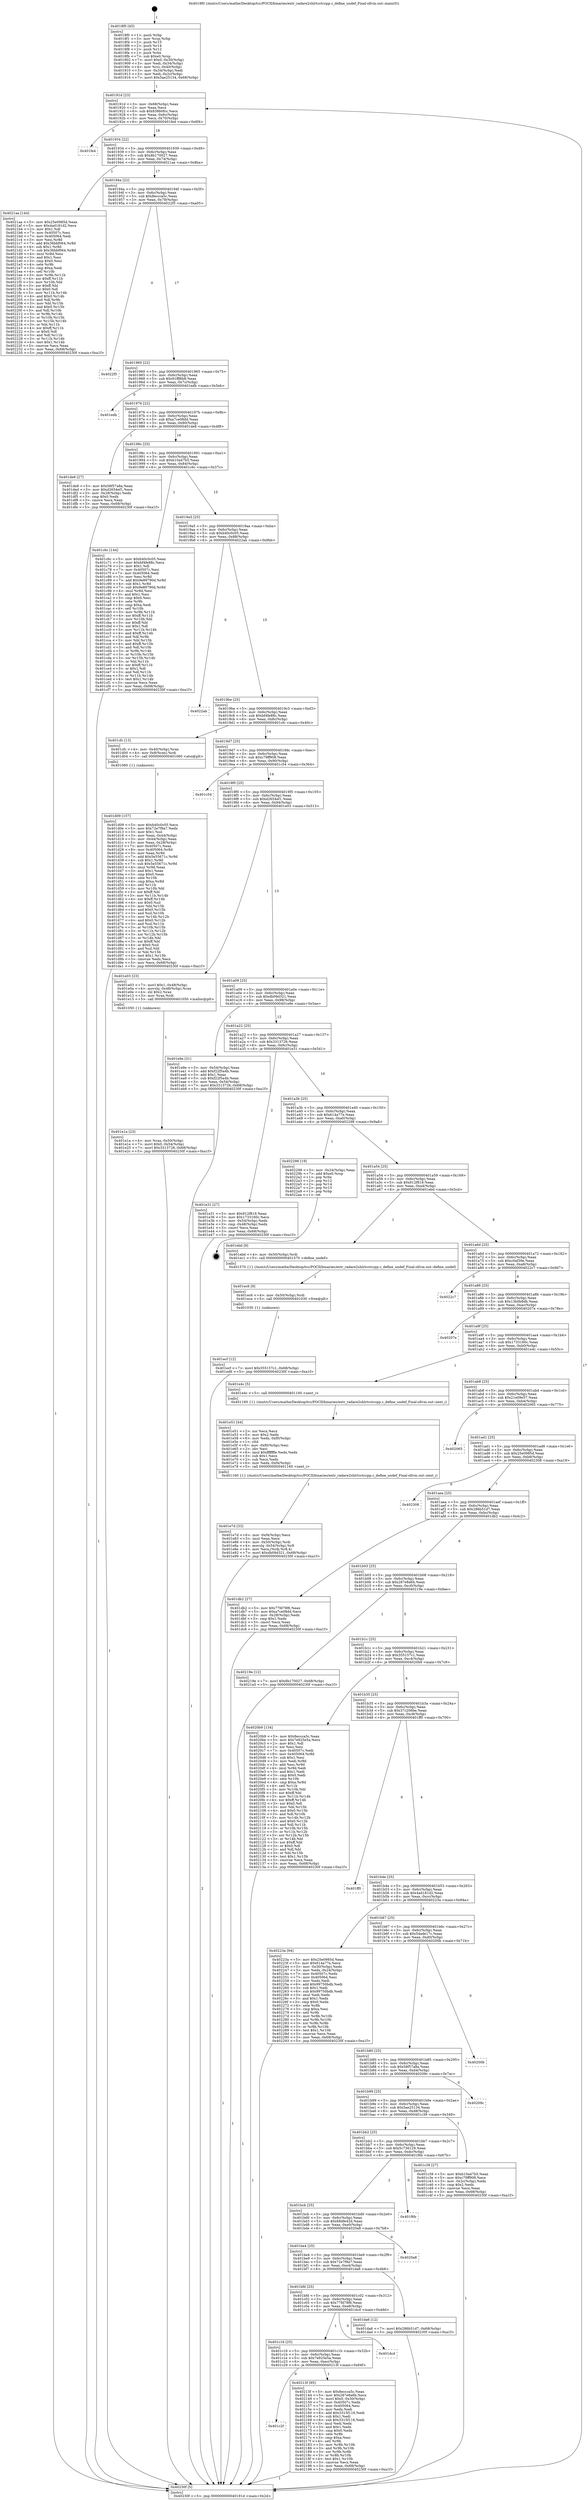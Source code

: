 digraph "0x4018f0" {
  label = "0x4018f0 (/mnt/c/Users/mathe/Desktop/tcc/POCII/binaries/extr_radare2shlrtcctccpp.c_define_undef_Final-ollvm.out::main(0))"
  labelloc = "t"
  node[shape=record]

  Entry [label="",width=0.3,height=0.3,shape=circle,fillcolor=black,style=filled]
  "0x40191d" [label="{
     0x40191d [23]\l
     | [instrs]\l
     &nbsp;&nbsp;0x40191d \<+3\>: mov -0x68(%rbp),%eax\l
     &nbsp;&nbsp;0x401920 \<+2\>: mov %eax,%ecx\l
     &nbsp;&nbsp;0x401922 \<+6\>: sub $0x838b0fcc,%ecx\l
     &nbsp;&nbsp;0x401928 \<+3\>: mov %eax,-0x6c(%rbp)\l
     &nbsp;&nbsp;0x40192b \<+3\>: mov %ecx,-0x70(%rbp)\l
     &nbsp;&nbsp;0x40192e \<+6\>: je 0000000000401fe4 \<main+0x6f4\>\l
  }"]
  "0x401fe4" [label="{
     0x401fe4\l
  }", style=dashed]
  "0x401934" [label="{
     0x401934 [22]\l
     | [instrs]\l
     &nbsp;&nbsp;0x401934 \<+5\>: jmp 0000000000401939 \<main+0x49\>\l
     &nbsp;&nbsp;0x401939 \<+3\>: mov -0x6c(%rbp),%eax\l
     &nbsp;&nbsp;0x40193c \<+5\>: sub $0x8b170027,%eax\l
     &nbsp;&nbsp;0x401941 \<+3\>: mov %eax,-0x74(%rbp)\l
     &nbsp;&nbsp;0x401944 \<+6\>: je 00000000004021aa \<main+0x8ba\>\l
  }"]
  Exit [label="",width=0.3,height=0.3,shape=circle,fillcolor=black,style=filled,peripheries=2]
  "0x4021aa" [label="{
     0x4021aa [144]\l
     | [instrs]\l
     &nbsp;&nbsp;0x4021aa \<+5\>: mov $0x25e0985d,%eax\l
     &nbsp;&nbsp;0x4021af \<+5\>: mov $0x4ad181d2,%ecx\l
     &nbsp;&nbsp;0x4021b4 \<+2\>: mov $0x1,%dl\l
     &nbsp;&nbsp;0x4021b6 \<+7\>: mov 0x40507c,%esi\l
     &nbsp;&nbsp;0x4021bd \<+7\>: mov 0x405064,%edi\l
     &nbsp;&nbsp;0x4021c4 \<+3\>: mov %esi,%r8d\l
     &nbsp;&nbsp;0x4021c7 \<+7\>: add $0x36bbf064,%r8d\l
     &nbsp;&nbsp;0x4021ce \<+4\>: sub $0x1,%r8d\l
     &nbsp;&nbsp;0x4021d2 \<+7\>: sub $0x36bbf064,%r8d\l
     &nbsp;&nbsp;0x4021d9 \<+4\>: imul %r8d,%esi\l
     &nbsp;&nbsp;0x4021dd \<+3\>: and $0x1,%esi\l
     &nbsp;&nbsp;0x4021e0 \<+3\>: cmp $0x0,%esi\l
     &nbsp;&nbsp;0x4021e3 \<+4\>: sete %r9b\l
     &nbsp;&nbsp;0x4021e7 \<+3\>: cmp $0xa,%edi\l
     &nbsp;&nbsp;0x4021ea \<+4\>: setl %r10b\l
     &nbsp;&nbsp;0x4021ee \<+3\>: mov %r9b,%r11b\l
     &nbsp;&nbsp;0x4021f1 \<+4\>: xor $0xff,%r11b\l
     &nbsp;&nbsp;0x4021f5 \<+3\>: mov %r10b,%bl\l
     &nbsp;&nbsp;0x4021f8 \<+3\>: xor $0xff,%bl\l
     &nbsp;&nbsp;0x4021fb \<+3\>: xor $0x0,%dl\l
     &nbsp;&nbsp;0x4021fe \<+3\>: mov %r11b,%r14b\l
     &nbsp;&nbsp;0x402201 \<+4\>: and $0x0,%r14b\l
     &nbsp;&nbsp;0x402205 \<+3\>: and %dl,%r9b\l
     &nbsp;&nbsp;0x402208 \<+3\>: mov %bl,%r15b\l
     &nbsp;&nbsp;0x40220b \<+4\>: and $0x0,%r15b\l
     &nbsp;&nbsp;0x40220f \<+3\>: and %dl,%r10b\l
     &nbsp;&nbsp;0x402212 \<+3\>: or %r9b,%r14b\l
     &nbsp;&nbsp;0x402215 \<+3\>: or %r10b,%r15b\l
     &nbsp;&nbsp;0x402218 \<+3\>: xor %r15b,%r14b\l
     &nbsp;&nbsp;0x40221b \<+3\>: or %bl,%r11b\l
     &nbsp;&nbsp;0x40221e \<+4\>: xor $0xff,%r11b\l
     &nbsp;&nbsp;0x402222 \<+3\>: or $0x0,%dl\l
     &nbsp;&nbsp;0x402225 \<+3\>: and %dl,%r11b\l
     &nbsp;&nbsp;0x402228 \<+3\>: or %r11b,%r14b\l
     &nbsp;&nbsp;0x40222b \<+4\>: test $0x1,%r14b\l
     &nbsp;&nbsp;0x40222f \<+3\>: cmovne %ecx,%eax\l
     &nbsp;&nbsp;0x402232 \<+3\>: mov %eax,-0x68(%rbp)\l
     &nbsp;&nbsp;0x402235 \<+5\>: jmp 000000000040230f \<main+0xa1f\>\l
  }"]
  "0x40194a" [label="{
     0x40194a [22]\l
     | [instrs]\l
     &nbsp;&nbsp;0x40194a \<+5\>: jmp 000000000040194f \<main+0x5f\>\l
     &nbsp;&nbsp;0x40194f \<+3\>: mov -0x6c(%rbp),%eax\l
     &nbsp;&nbsp;0x401952 \<+5\>: sub $0x8eccca5c,%eax\l
     &nbsp;&nbsp;0x401957 \<+3\>: mov %eax,-0x78(%rbp)\l
     &nbsp;&nbsp;0x40195a \<+6\>: je 00000000004022f5 \<main+0xa05\>\l
  }"]
  "0x401c2f" [label="{
     0x401c2f\l
  }", style=dashed]
  "0x4022f5" [label="{
     0x4022f5\l
  }", style=dashed]
  "0x401960" [label="{
     0x401960 [22]\l
     | [instrs]\l
     &nbsp;&nbsp;0x401960 \<+5\>: jmp 0000000000401965 \<main+0x75\>\l
     &nbsp;&nbsp;0x401965 \<+3\>: mov -0x6c(%rbp),%eax\l
     &nbsp;&nbsp;0x401968 \<+5\>: sub $0x91fff6b8,%eax\l
     &nbsp;&nbsp;0x40196d \<+3\>: mov %eax,-0x7c(%rbp)\l
     &nbsp;&nbsp;0x401970 \<+6\>: je 0000000000401edb \<main+0x5eb\>\l
  }"]
  "0x40213f" [label="{
     0x40213f [95]\l
     | [instrs]\l
     &nbsp;&nbsp;0x40213f \<+5\>: mov $0x8eccca5c,%eax\l
     &nbsp;&nbsp;0x402144 \<+5\>: mov $0x287e8a6b,%ecx\l
     &nbsp;&nbsp;0x402149 \<+7\>: movl $0x0,-0x30(%rbp)\l
     &nbsp;&nbsp;0x402150 \<+7\>: mov 0x40507c,%edx\l
     &nbsp;&nbsp;0x402157 \<+7\>: mov 0x405064,%esi\l
     &nbsp;&nbsp;0x40215e \<+2\>: mov %edx,%edi\l
     &nbsp;&nbsp;0x402160 \<+6\>: add $0x3315f116,%edi\l
     &nbsp;&nbsp;0x402166 \<+3\>: sub $0x1,%edi\l
     &nbsp;&nbsp;0x402169 \<+6\>: sub $0x3315f116,%edi\l
     &nbsp;&nbsp;0x40216f \<+3\>: imul %edi,%edx\l
     &nbsp;&nbsp;0x402172 \<+3\>: and $0x1,%edx\l
     &nbsp;&nbsp;0x402175 \<+3\>: cmp $0x0,%edx\l
     &nbsp;&nbsp;0x402178 \<+4\>: sete %r8b\l
     &nbsp;&nbsp;0x40217c \<+3\>: cmp $0xa,%esi\l
     &nbsp;&nbsp;0x40217f \<+4\>: setl %r9b\l
     &nbsp;&nbsp;0x402183 \<+3\>: mov %r8b,%r10b\l
     &nbsp;&nbsp;0x402186 \<+3\>: and %r9b,%r10b\l
     &nbsp;&nbsp;0x402189 \<+3\>: xor %r9b,%r8b\l
     &nbsp;&nbsp;0x40218c \<+3\>: or %r8b,%r10b\l
     &nbsp;&nbsp;0x40218f \<+4\>: test $0x1,%r10b\l
     &nbsp;&nbsp;0x402193 \<+3\>: cmovne %ecx,%eax\l
     &nbsp;&nbsp;0x402196 \<+3\>: mov %eax,-0x68(%rbp)\l
     &nbsp;&nbsp;0x402199 \<+5\>: jmp 000000000040230f \<main+0xa1f\>\l
  }"]
  "0x401edb" [label="{
     0x401edb\l
  }", style=dashed]
  "0x401976" [label="{
     0x401976 [22]\l
     | [instrs]\l
     &nbsp;&nbsp;0x401976 \<+5\>: jmp 000000000040197b \<main+0x8b\>\l
     &nbsp;&nbsp;0x40197b \<+3\>: mov -0x6c(%rbp),%eax\l
     &nbsp;&nbsp;0x40197e \<+5\>: sub $0xa7ce08dd,%eax\l
     &nbsp;&nbsp;0x401983 \<+3\>: mov %eax,-0x80(%rbp)\l
     &nbsp;&nbsp;0x401986 \<+6\>: je 0000000000401de8 \<main+0x4f8\>\l
  }"]
  "0x401c16" [label="{
     0x401c16 [25]\l
     | [instrs]\l
     &nbsp;&nbsp;0x401c16 \<+5\>: jmp 0000000000401c1b \<main+0x32b\>\l
     &nbsp;&nbsp;0x401c1b \<+3\>: mov -0x6c(%rbp),%eax\l
     &nbsp;&nbsp;0x401c1e \<+5\>: sub $0x7e925e5a,%eax\l
     &nbsp;&nbsp;0x401c23 \<+6\>: mov %eax,-0xec(%rbp)\l
     &nbsp;&nbsp;0x401c29 \<+6\>: je 000000000040213f \<main+0x84f\>\l
  }"]
  "0x401de8" [label="{
     0x401de8 [27]\l
     | [instrs]\l
     &nbsp;&nbsp;0x401de8 \<+5\>: mov $0x58f57a8a,%eax\l
     &nbsp;&nbsp;0x401ded \<+5\>: mov $0xd2654ef1,%ecx\l
     &nbsp;&nbsp;0x401df2 \<+3\>: mov -0x28(%rbp),%edx\l
     &nbsp;&nbsp;0x401df5 \<+3\>: cmp $0x0,%edx\l
     &nbsp;&nbsp;0x401df8 \<+3\>: cmove %ecx,%eax\l
     &nbsp;&nbsp;0x401dfb \<+3\>: mov %eax,-0x68(%rbp)\l
     &nbsp;&nbsp;0x401dfe \<+5\>: jmp 000000000040230f \<main+0xa1f\>\l
  }"]
  "0x40198c" [label="{
     0x40198c [25]\l
     | [instrs]\l
     &nbsp;&nbsp;0x40198c \<+5\>: jmp 0000000000401991 \<main+0xa1\>\l
     &nbsp;&nbsp;0x401991 \<+3\>: mov -0x6c(%rbp),%eax\l
     &nbsp;&nbsp;0x401994 \<+5\>: sub $0xb10a47b5,%eax\l
     &nbsp;&nbsp;0x401999 \<+6\>: mov %eax,-0x84(%rbp)\l
     &nbsp;&nbsp;0x40199f \<+6\>: je 0000000000401c6c \<main+0x37c\>\l
  }"]
  "0x401dcd" [label="{
     0x401dcd\l
  }", style=dashed]
  "0x401c6c" [label="{
     0x401c6c [144]\l
     | [instrs]\l
     &nbsp;&nbsp;0x401c6c \<+5\>: mov $0xb40c0c05,%eax\l
     &nbsp;&nbsp;0x401c71 \<+5\>: mov $0xbf4fe88c,%ecx\l
     &nbsp;&nbsp;0x401c76 \<+2\>: mov $0x1,%dl\l
     &nbsp;&nbsp;0x401c78 \<+7\>: mov 0x40507c,%esi\l
     &nbsp;&nbsp;0x401c7f \<+7\>: mov 0x405064,%edi\l
     &nbsp;&nbsp;0x401c86 \<+3\>: mov %esi,%r8d\l
     &nbsp;&nbsp;0x401c89 \<+7\>: add $0x9e89790d,%r8d\l
     &nbsp;&nbsp;0x401c90 \<+4\>: sub $0x1,%r8d\l
     &nbsp;&nbsp;0x401c94 \<+7\>: sub $0x9e89790d,%r8d\l
     &nbsp;&nbsp;0x401c9b \<+4\>: imul %r8d,%esi\l
     &nbsp;&nbsp;0x401c9f \<+3\>: and $0x1,%esi\l
     &nbsp;&nbsp;0x401ca2 \<+3\>: cmp $0x0,%esi\l
     &nbsp;&nbsp;0x401ca5 \<+4\>: sete %r9b\l
     &nbsp;&nbsp;0x401ca9 \<+3\>: cmp $0xa,%edi\l
     &nbsp;&nbsp;0x401cac \<+4\>: setl %r10b\l
     &nbsp;&nbsp;0x401cb0 \<+3\>: mov %r9b,%r11b\l
     &nbsp;&nbsp;0x401cb3 \<+4\>: xor $0xff,%r11b\l
     &nbsp;&nbsp;0x401cb7 \<+3\>: mov %r10b,%bl\l
     &nbsp;&nbsp;0x401cba \<+3\>: xor $0xff,%bl\l
     &nbsp;&nbsp;0x401cbd \<+3\>: xor $0x1,%dl\l
     &nbsp;&nbsp;0x401cc0 \<+3\>: mov %r11b,%r14b\l
     &nbsp;&nbsp;0x401cc3 \<+4\>: and $0xff,%r14b\l
     &nbsp;&nbsp;0x401cc7 \<+3\>: and %dl,%r9b\l
     &nbsp;&nbsp;0x401cca \<+3\>: mov %bl,%r15b\l
     &nbsp;&nbsp;0x401ccd \<+4\>: and $0xff,%r15b\l
     &nbsp;&nbsp;0x401cd1 \<+3\>: and %dl,%r10b\l
     &nbsp;&nbsp;0x401cd4 \<+3\>: or %r9b,%r14b\l
     &nbsp;&nbsp;0x401cd7 \<+3\>: or %r10b,%r15b\l
     &nbsp;&nbsp;0x401cda \<+3\>: xor %r15b,%r14b\l
     &nbsp;&nbsp;0x401cdd \<+3\>: or %bl,%r11b\l
     &nbsp;&nbsp;0x401ce0 \<+4\>: xor $0xff,%r11b\l
     &nbsp;&nbsp;0x401ce4 \<+3\>: or $0x1,%dl\l
     &nbsp;&nbsp;0x401ce7 \<+3\>: and %dl,%r11b\l
     &nbsp;&nbsp;0x401cea \<+3\>: or %r11b,%r14b\l
     &nbsp;&nbsp;0x401ced \<+4\>: test $0x1,%r14b\l
     &nbsp;&nbsp;0x401cf1 \<+3\>: cmovne %ecx,%eax\l
     &nbsp;&nbsp;0x401cf4 \<+3\>: mov %eax,-0x68(%rbp)\l
     &nbsp;&nbsp;0x401cf7 \<+5\>: jmp 000000000040230f \<main+0xa1f\>\l
  }"]
  "0x4019a5" [label="{
     0x4019a5 [25]\l
     | [instrs]\l
     &nbsp;&nbsp;0x4019a5 \<+5\>: jmp 00000000004019aa \<main+0xba\>\l
     &nbsp;&nbsp;0x4019aa \<+3\>: mov -0x6c(%rbp),%eax\l
     &nbsp;&nbsp;0x4019ad \<+5\>: sub $0xb40c0c05,%eax\l
     &nbsp;&nbsp;0x4019b2 \<+6\>: mov %eax,-0x88(%rbp)\l
     &nbsp;&nbsp;0x4019b8 \<+6\>: je 00000000004022ab \<main+0x9bb\>\l
  }"]
  "0x401ecf" [label="{
     0x401ecf [12]\l
     | [instrs]\l
     &nbsp;&nbsp;0x401ecf \<+7\>: movl $0x355157c1,-0x68(%rbp)\l
     &nbsp;&nbsp;0x401ed6 \<+5\>: jmp 000000000040230f \<main+0xa1f\>\l
  }"]
  "0x4022ab" [label="{
     0x4022ab\l
  }", style=dashed]
  "0x4019be" [label="{
     0x4019be [25]\l
     | [instrs]\l
     &nbsp;&nbsp;0x4019be \<+5\>: jmp 00000000004019c3 \<main+0xd3\>\l
     &nbsp;&nbsp;0x4019c3 \<+3\>: mov -0x6c(%rbp),%eax\l
     &nbsp;&nbsp;0x4019c6 \<+5\>: sub $0xbf4fe88c,%eax\l
     &nbsp;&nbsp;0x4019cb \<+6\>: mov %eax,-0x8c(%rbp)\l
     &nbsp;&nbsp;0x4019d1 \<+6\>: je 0000000000401cfc \<main+0x40c\>\l
  }"]
  "0x401ec6" [label="{
     0x401ec6 [9]\l
     | [instrs]\l
     &nbsp;&nbsp;0x401ec6 \<+4\>: mov -0x50(%rbp),%rdi\l
     &nbsp;&nbsp;0x401eca \<+5\>: call 0000000000401030 \<free@plt\>\l
     | [calls]\l
     &nbsp;&nbsp;0x401030 \{1\} (unknown)\l
  }"]
  "0x401cfc" [label="{
     0x401cfc [13]\l
     | [instrs]\l
     &nbsp;&nbsp;0x401cfc \<+4\>: mov -0x40(%rbp),%rax\l
     &nbsp;&nbsp;0x401d00 \<+4\>: mov 0x8(%rax),%rdi\l
     &nbsp;&nbsp;0x401d04 \<+5\>: call 0000000000401060 \<atoi@plt\>\l
     | [calls]\l
     &nbsp;&nbsp;0x401060 \{1\} (unknown)\l
  }"]
  "0x4019d7" [label="{
     0x4019d7 [25]\l
     | [instrs]\l
     &nbsp;&nbsp;0x4019d7 \<+5\>: jmp 00000000004019dc \<main+0xec\>\l
     &nbsp;&nbsp;0x4019dc \<+3\>: mov -0x6c(%rbp),%eax\l
     &nbsp;&nbsp;0x4019df \<+5\>: sub $0xc79ff908,%eax\l
     &nbsp;&nbsp;0x4019e4 \<+6\>: mov %eax,-0x90(%rbp)\l
     &nbsp;&nbsp;0x4019ea \<+6\>: je 0000000000401c54 \<main+0x364\>\l
  }"]
  "0x401e7d" [label="{
     0x401e7d [33]\l
     | [instrs]\l
     &nbsp;&nbsp;0x401e7d \<+6\>: mov -0xf4(%rbp),%ecx\l
     &nbsp;&nbsp;0x401e83 \<+3\>: imul %eax,%ecx\l
     &nbsp;&nbsp;0x401e86 \<+4\>: mov -0x50(%rbp),%rdi\l
     &nbsp;&nbsp;0x401e8a \<+4\>: movslq -0x54(%rbp),%r8\l
     &nbsp;&nbsp;0x401e8e \<+4\>: mov %ecx,(%rdi,%r8,4)\l
     &nbsp;&nbsp;0x401e92 \<+7\>: movl $0xdb09d321,-0x68(%rbp)\l
     &nbsp;&nbsp;0x401e99 \<+5\>: jmp 000000000040230f \<main+0xa1f\>\l
  }"]
  "0x401c54" [label="{
     0x401c54\l
  }", style=dashed]
  "0x4019f0" [label="{
     0x4019f0 [25]\l
     | [instrs]\l
     &nbsp;&nbsp;0x4019f0 \<+5\>: jmp 00000000004019f5 \<main+0x105\>\l
     &nbsp;&nbsp;0x4019f5 \<+3\>: mov -0x6c(%rbp),%eax\l
     &nbsp;&nbsp;0x4019f8 \<+5\>: sub $0xd2654ef1,%eax\l
     &nbsp;&nbsp;0x4019fd \<+6\>: mov %eax,-0x94(%rbp)\l
     &nbsp;&nbsp;0x401a03 \<+6\>: je 0000000000401e03 \<main+0x513\>\l
  }"]
  "0x401e51" [label="{
     0x401e51 [44]\l
     | [instrs]\l
     &nbsp;&nbsp;0x401e51 \<+2\>: xor %ecx,%ecx\l
     &nbsp;&nbsp;0x401e53 \<+5\>: mov $0x2,%edx\l
     &nbsp;&nbsp;0x401e58 \<+6\>: mov %edx,-0xf0(%rbp)\l
     &nbsp;&nbsp;0x401e5e \<+1\>: cltd\l
     &nbsp;&nbsp;0x401e5f \<+6\>: mov -0xf0(%rbp),%esi\l
     &nbsp;&nbsp;0x401e65 \<+2\>: idiv %esi\l
     &nbsp;&nbsp;0x401e67 \<+6\>: imul $0xfffffffe,%edx,%edx\l
     &nbsp;&nbsp;0x401e6d \<+3\>: sub $0x1,%ecx\l
     &nbsp;&nbsp;0x401e70 \<+2\>: sub %ecx,%edx\l
     &nbsp;&nbsp;0x401e72 \<+6\>: mov %edx,-0xf4(%rbp)\l
     &nbsp;&nbsp;0x401e78 \<+5\>: call 0000000000401160 \<next_i\>\l
     | [calls]\l
     &nbsp;&nbsp;0x401160 \{1\} (/mnt/c/Users/mathe/Desktop/tcc/POCII/binaries/extr_radare2shlrtcctccpp.c_define_undef_Final-ollvm.out::next_i)\l
  }"]
  "0x401e03" [label="{
     0x401e03 [23]\l
     | [instrs]\l
     &nbsp;&nbsp;0x401e03 \<+7\>: movl $0x1,-0x48(%rbp)\l
     &nbsp;&nbsp;0x401e0a \<+4\>: movslq -0x48(%rbp),%rax\l
     &nbsp;&nbsp;0x401e0e \<+4\>: shl $0x2,%rax\l
     &nbsp;&nbsp;0x401e12 \<+3\>: mov %rax,%rdi\l
     &nbsp;&nbsp;0x401e15 \<+5\>: call 0000000000401050 \<malloc@plt\>\l
     | [calls]\l
     &nbsp;&nbsp;0x401050 \{1\} (unknown)\l
  }"]
  "0x401a09" [label="{
     0x401a09 [25]\l
     | [instrs]\l
     &nbsp;&nbsp;0x401a09 \<+5\>: jmp 0000000000401a0e \<main+0x11e\>\l
     &nbsp;&nbsp;0x401a0e \<+3\>: mov -0x6c(%rbp),%eax\l
     &nbsp;&nbsp;0x401a11 \<+5\>: sub $0xdb09d321,%eax\l
     &nbsp;&nbsp;0x401a16 \<+6\>: mov %eax,-0x98(%rbp)\l
     &nbsp;&nbsp;0x401a1c \<+6\>: je 0000000000401e9e \<main+0x5ae\>\l
  }"]
  "0x401e1a" [label="{
     0x401e1a [23]\l
     | [instrs]\l
     &nbsp;&nbsp;0x401e1a \<+4\>: mov %rax,-0x50(%rbp)\l
     &nbsp;&nbsp;0x401e1e \<+7\>: movl $0x0,-0x54(%rbp)\l
     &nbsp;&nbsp;0x401e25 \<+7\>: movl $0x3313726,-0x68(%rbp)\l
     &nbsp;&nbsp;0x401e2c \<+5\>: jmp 000000000040230f \<main+0xa1f\>\l
  }"]
  "0x401e9e" [label="{
     0x401e9e [31]\l
     | [instrs]\l
     &nbsp;&nbsp;0x401e9e \<+3\>: mov -0x54(%rbp),%eax\l
     &nbsp;&nbsp;0x401ea1 \<+5\>: add $0xf22f5a4b,%eax\l
     &nbsp;&nbsp;0x401ea6 \<+3\>: add $0x1,%eax\l
     &nbsp;&nbsp;0x401ea9 \<+5\>: sub $0xf22f5a4b,%eax\l
     &nbsp;&nbsp;0x401eae \<+3\>: mov %eax,-0x54(%rbp)\l
     &nbsp;&nbsp;0x401eb1 \<+7\>: movl $0x3313726,-0x68(%rbp)\l
     &nbsp;&nbsp;0x401eb8 \<+5\>: jmp 000000000040230f \<main+0xa1f\>\l
  }"]
  "0x401a22" [label="{
     0x401a22 [25]\l
     | [instrs]\l
     &nbsp;&nbsp;0x401a22 \<+5\>: jmp 0000000000401a27 \<main+0x137\>\l
     &nbsp;&nbsp;0x401a27 \<+3\>: mov -0x6c(%rbp),%eax\l
     &nbsp;&nbsp;0x401a2a \<+5\>: sub $0x3313726,%eax\l
     &nbsp;&nbsp;0x401a2f \<+6\>: mov %eax,-0x9c(%rbp)\l
     &nbsp;&nbsp;0x401a35 \<+6\>: je 0000000000401e31 \<main+0x541\>\l
  }"]
  "0x401bfd" [label="{
     0x401bfd [25]\l
     | [instrs]\l
     &nbsp;&nbsp;0x401bfd \<+5\>: jmp 0000000000401c02 \<main+0x312\>\l
     &nbsp;&nbsp;0x401c02 \<+3\>: mov -0x6c(%rbp),%eax\l
     &nbsp;&nbsp;0x401c05 \<+5\>: sub $0x77fd78f6,%eax\l
     &nbsp;&nbsp;0x401c0a \<+6\>: mov %eax,-0xe8(%rbp)\l
     &nbsp;&nbsp;0x401c10 \<+6\>: je 0000000000401dcd \<main+0x4dd\>\l
  }"]
  "0x401e31" [label="{
     0x401e31 [27]\l
     | [instrs]\l
     &nbsp;&nbsp;0x401e31 \<+5\>: mov $0x912f819,%eax\l
     &nbsp;&nbsp;0x401e36 \<+5\>: mov $0x1733160c,%ecx\l
     &nbsp;&nbsp;0x401e3b \<+3\>: mov -0x54(%rbp),%edx\l
     &nbsp;&nbsp;0x401e3e \<+3\>: cmp -0x48(%rbp),%edx\l
     &nbsp;&nbsp;0x401e41 \<+3\>: cmovl %ecx,%eax\l
     &nbsp;&nbsp;0x401e44 \<+3\>: mov %eax,-0x68(%rbp)\l
     &nbsp;&nbsp;0x401e47 \<+5\>: jmp 000000000040230f \<main+0xa1f\>\l
  }"]
  "0x401a3b" [label="{
     0x401a3b [25]\l
     | [instrs]\l
     &nbsp;&nbsp;0x401a3b \<+5\>: jmp 0000000000401a40 \<main+0x150\>\l
     &nbsp;&nbsp;0x401a40 \<+3\>: mov -0x6c(%rbp),%eax\l
     &nbsp;&nbsp;0x401a43 \<+5\>: sub $0x614a77e,%eax\l
     &nbsp;&nbsp;0x401a48 \<+6\>: mov %eax,-0xa0(%rbp)\l
     &nbsp;&nbsp;0x401a4e \<+6\>: je 0000000000402298 \<main+0x9a8\>\l
  }"]
  "0x401da6" [label="{
     0x401da6 [12]\l
     | [instrs]\l
     &nbsp;&nbsp;0x401da6 \<+7\>: movl $0x286b51d7,-0x68(%rbp)\l
     &nbsp;&nbsp;0x401dad \<+5\>: jmp 000000000040230f \<main+0xa1f\>\l
  }"]
  "0x402298" [label="{
     0x402298 [19]\l
     | [instrs]\l
     &nbsp;&nbsp;0x402298 \<+3\>: mov -0x24(%rbp),%eax\l
     &nbsp;&nbsp;0x40229b \<+7\>: add $0xe0,%rsp\l
     &nbsp;&nbsp;0x4022a2 \<+1\>: pop %rbx\l
     &nbsp;&nbsp;0x4022a3 \<+2\>: pop %r12\l
     &nbsp;&nbsp;0x4022a5 \<+2\>: pop %r14\l
     &nbsp;&nbsp;0x4022a7 \<+2\>: pop %r15\l
     &nbsp;&nbsp;0x4022a9 \<+1\>: pop %rbp\l
     &nbsp;&nbsp;0x4022aa \<+1\>: ret\l
  }"]
  "0x401a54" [label="{
     0x401a54 [25]\l
     | [instrs]\l
     &nbsp;&nbsp;0x401a54 \<+5\>: jmp 0000000000401a59 \<main+0x169\>\l
     &nbsp;&nbsp;0x401a59 \<+3\>: mov -0x6c(%rbp),%eax\l
     &nbsp;&nbsp;0x401a5c \<+5\>: sub $0x912f819,%eax\l
     &nbsp;&nbsp;0x401a61 \<+6\>: mov %eax,-0xa4(%rbp)\l
     &nbsp;&nbsp;0x401a67 \<+6\>: je 0000000000401ebd \<main+0x5cd\>\l
  }"]
  "0x401be4" [label="{
     0x401be4 [25]\l
     | [instrs]\l
     &nbsp;&nbsp;0x401be4 \<+5\>: jmp 0000000000401be9 \<main+0x2f9\>\l
     &nbsp;&nbsp;0x401be9 \<+3\>: mov -0x6c(%rbp),%eax\l
     &nbsp;&nbsp;0x401bec \<+5\>: sub $0x72e7f9a7,%eax\l
     &nbsp;&nbsp;0x401bf1 \<+6\>: mov %eax,-0xe4(%rbp)\l
     &nbsp;&nbsp;0x401bf7 \<+6\>: je 0000000000401da6 \<main+0x4b6\>\l
  }"]
  "0x401ebd" [label="{
     0x401ebd [9]\l
     | [instrs]\l
     &nbsp;&nbsp;0x401ebd \<+4\>: mov -0x50(%rbp),%rdi\l
     &nbsp;&nbsp;0x401ec1 \<+5\>: call 0000000000401570 \<define_undef\>\l
     | [calls]\l
     &nbsp;&nbsp;0x401570 \{1\} (/mnt/c/Users/mathe/Desktop/tcc/POCII/binaries/extr_radare2shlrtcctccpp.c_define_undef_Final-ollvm.out::define_undef)\l
  }"]
  "0x401a6d" [label="{
     0x401a6d [25]\l
     | [instrs]\l
     &nbsp;&nbsp;0x401a6d \<+5\>: jmp 0000000000401a72 \<main+0x182\>\l
     &nbsp;&nbsp;0x401a72 \<+3\>: mov -0x6c(%rbp),%eax\l
     &nbsp;&nbsp;0x401a75 \<+5\>: sub $0xc0af39e,%eax\l
     &nbsp;&nbsp;0x401a7a \<+6\>: mov %eax,-0xa8(%rbp)\l
     &nbsp;&nbsp;0x401a80 \<+6\>: je 00000000004022c7 \<main+0x9d7\>\l
  }"]
  "0x4020a8" [label="{
     0x4020a8\l
  }", style=dashed]
  "0x4022c7" [label="{
     0x4022c7\l
  }", style=dashed]
  "0x401a86" [label="{
     0x401a86 [25]\l
     | [instrs]\l
     &nbsp;&nbsp;0x401a86 \<+5\>: jmp 0000000000401a8b \<main+0x19b\>\l
     &nbsp;&nbsp;0x401a8b \<+3\>: mov -0x6c(%rbp),%eax\l
     &nbsp;&nbsp;0x401a8e \<+5\>: sub $0x13b0b8db,%eax\l
     &nbsp;&nbsp;0x401a93 \<+6\>: mov %eax,-0xac(%rbp)\l
     &nbsp;&nbsp;0x401a99 \<+6\>: je 000000000040207e \<main+0x78e\>\l
  }"]
  "0x401bcb" [label="{
     0x401bcb [25]\l
     | [instrs]\l
     &nbsp;&nbsp;0x401bcb \<+5\>: jmp 0000000000401bd0 \<main+0x2e0\>\l
     &nbsp;&nbsp;0x401bd0 \<+3\>: mov -0x6c(%rbp),%eax\l
     &nbsp;&nbsp;0x401bd3 \<+5\>: sub $0x68dfe42d,%eax\l
     &nbsp;&nbsp;0x401bd8 \<+6\>: mov %eax,-0xe0(%rbp)\l
     &nbsp;&nbsp;0x401bde \<+6\>: je 00000000004020a8 \<main+0x7b8\>\l
  }"]
  "0x40207e" [label="{
     0x40207e\l
  }", style=dashed]
  "0x401a9f" [label="{
     0x401a9f [25]\l
     | [instrs]\l
     &nbsp;&nbsp;0x401a9f \<+5\>: jmp 0000000000401aa4 \<main+0x1b4\>\l
     &nbsp;&nbsp;0x401aa4 \<+3\>: mov -0x6c(%rbp),%eax\l
     &nbsp;&nbsp;0x401aa7 \<+5\>: sub $0x1733160c,%eax\l
     &nbsp;&nbsp;0x401aac \<+6\>: mov %eax,-0xb0(%rbp)\l
     &nbsp;&nbsp;0x401ab2 \<+6\>: je 0000000000401e4c \<main+0x55c\>\l
  }"]
  "0x401f6b" [label="{
     0x401f6b\l
  }", style=dashed]
  "0x401e4c" [label="{
     0x401e4c [5]\l
     | [instrs]\l
     &nbsp;&nbsp;0x401e4c \<+5\>: call 0000000000401160 \<next_i\>\l
     | [calls]\l
     &nbsp;&nbsp;0x401160 \{1\} (/mnt/c/Users/mathe/Desktop/tcc/POCII/binaries/extr_radare2shlrtcctccpp.c_define_undef_Final-ollvm.out::next_i)\l
  }"]
  "0x401ab8" [label="{
     0x401ab8 [25]\l
     | [instrs]\l
     &nbsp;&nbsp;0x401ab8 \<+5\>: jmp 0000000000401abd \<main+0x1cd\>\l
     &nbsp;&nbsp;0x401abd \<+3\>: mov -0x6c(%rbp),%eax\l
     &nbsp;&nbsp;0x401ac0 \<+5\>: sub $0x21e09e57,%eax\l
     &nbsp;&nbsp;0x401ac5 \<+6\>: mov %eax,-0xb4(%rbp)\l
     &nbsp;&nbsp;0x401acb \<+6\>: je 0000000000402065 \<main+0x775\>\l
  }"]
  "0x401d09" [label="{
     0x401d09 [157]\l
     | [instrs]\l
     &nbsp;&nbsp;0x401d09 \<+5\>: mov $0xb40c0c05,%ecx\l
     &nbsp;&nbsp;0x401d0e \<+5\>: mov $0x72e7f9a7,%edx\l
     &nbsp;&nbsp;0x401d13 \<+3\>: mov $0x1,%sil\l
     &nbsp;&nbsp;0x401d16 \<+3\>: mov %eax,-0x44(%rbp)\l
     &nbsp;&nbsp;0x401d19 \<+3\>: mov -0x44(%rbp),%eax\l
     &nbsp;&nbsp;0x401d1c \<+3\>: mov %eax,-0x28(%rbp)\l
     &nbsp;&nbsp;0x401d1f \<+7\>: mov 0x40507c,%eax\l
     &nbsp;&nbsp;0x401d26 \<+8\>: mov 0x405064,%r8d\l
     &nbsp;&nbsp;0x401d2e \<+3\>: mov %eax,%r9d\l
     &nbsp;&nbsp;0x401d31 \<+7\>: add $0x5e55671c,%r9d\l
     &nbsp;&nbsp;0x401d38 \<+4\>: sub $0x1,%r9d\l
     &nbsp;&nbsp;0x401d3c \<+7\>: sub $0x5e55671c,%r9d\l
     &nbsp;&nbsp;0x401d43 \<+4\>: imul %r9d,%eax\l
     &nbsp;&nbsp;0x401d47 \<+3\>: and $0x1,%eax\l
     &nbsp;&nbsp;0x401d4a \<+3\>: cmp $0x0,%eax\l
     &nbsp;&nbsp;0x401d4d \<+4\>: sete %r10b\l
     &nbsp;&nbsp;0x401d51 \<+4\>: cmp $0xa,%r8d\l
     &nbsp;&nbsp;0x401d55 \<+4\>: setl %r11b\l
     &nbsp;&nbsp;0x401d59 \<+3\>: mov %r10b,%bl\l
     &nbsp;&nbsp;0x401d5c \<+3\>: xor $0xff,%bl\l
     &nbsp;&nbsp;0x401d5f \<+3\>: mov %r11b,%r14b\l
     &nbsp;&nbsp;0x401d62 \<+4\>: xor $0xff,%r14b\l
     &nbsp;&nbsp;0x401d66 \<+4\>: xor $0x0,%sil\l
     &nbsp;&nbsp;0x401d6a \<+3\>: mov %bl,%r15b\l
     &nbsp;&nbsp;0x401d6d \<+4\>: and $0x0,%r15b\l
     &nbsp;&nbsp;0x401d71 \<+3\>: and %sil,%r10b\l
     &nbsp;&nbsp;0x401d74 \<+3\>: mov %r14b,%r12b\l
     &nbsp;&nbsp;0x401d77 \<+4\>: and $0x0,%r12b\l
     &nbsp;&nbsp;0x401d7b \<+3\>: and %sil,%r11b\l
     &nbsp;&nbsp;0x401d7e \<+3\>: or %r10b,%r15b\l
     &nbsp;&nbsp;0x401d81 \<+3\>: or %r11b,%r12b\l
     &nbsp;&nbsp;0x401d84 \<+3\>: xor %r12b,%r15b\l
     &nbsp;&nbsp;0x401d87 \<+3\>: or %r14b,%bl\l
     &nbsp;&nbsp;0x401d8a \<+3\>: xor $0xff,%bl\l
     &nbsp;&nbsp;0x401d8d \<+4\>: or $0x0,%sil\l
     &nbsp;&nbsp;0x401d91 \<+3\>: and %sil,%bl\l
     &nbsp;&nbsp;0x401d94 \<+3\>: or %bl,%r15b\l
     &nbsp;&nbsp;0x401d97 \<+4\>: test $0x1,%r15b\l
     &nbsp;&nbsp;0x401d9b \<+3\>: cmovne %edx,%ecx\l
     &nbsp;&nbsp;0x401d9e \<+3\>: mov %ecx,-0x68(%rbp)\l
     &nbsp;&nbsp;0x401da1 \<+5\>: jmp 000000000040230f \<main+0xa1f\>\l
  }"]
  "0x402065" [label="{
     0x402065\l
  }", style=dashed]
  "0x401ad1" [label="{
     0x401ad1 [25]\l
     | [instrs]\l
     &nbsp;&nbsp;0x401ad1 \<+5\>: jmp 0000000000401ad6 \<main+0x1e6\>\l
     &nbsp;&nbsp;0x401ad6 \<+3\>: mov -0x6c(%rbp),%eax\l
     &nbsp;&nbsp;0x401ad9 \<+5\>: sub $0x25e0985d,%eax\l
     &nbsp;&nbsp;0x401ade \<+6\>: mov %eax,-0xb8(%rbp)\l
     &nbsp;&nbsp;0x401ae4 \<+6\>: je 0000000000402308 \<main+0xa18\>\l
  }"]
  "0x4018f0" [label="{
     0x4018f0 [45]\l
     | [instrs]\l
     &nbsp;&nbsp;0x4018f0 \<+1\>: push %rbp\l
     &nbsp;&nbsp;0x4018f1 \<+3\>: mov %rsp,%rbp\l
     &nbsp;&nbsp;0x4018f4 \<+2\>: push %r15\l
     &nbsp;&nbsp;0x4018f6 \<+2\>: push %r14\l
     &nbsp;&nbsp;0x4018f8 \<+2\>: push %r12\l
     &nbsp;&nbsp;0x4018fa \<+1\>: push %rbx\l
     &nbsp;&nbsp;0x4018fb \<+7\>: sub $0xe0,%rsp\l
     &nbsp;&nbsp;0x401902 \<+7\>: movl $0x0,-0x30(%rbp)\l
     &nbsp;&nbsp;0x401909 \<+3\>: mov %edi,-0x34(%rbp)\l
     &nbsp;&nbsp;0x40190c \<+4\>: mov %rsi,-0x40(%rbp)\l
     &nbsp;&nbsp;0x401910 \<+3\>: mov -0x34(%rbp),%edi\l
     &nbsp;&nbsp;0x401913 \<+3\>: mov %edi,-0x2c(%rbp)\l
     &nbsp;&nbsp;0x401916 \<+7\>: movl $0x5ae25134,-0x68(%rbp)\l
  }"]
  "0x402308" [label="{
     0x402308\l
  }", style=dashed]
  "0x401aea" [label="{
     0x401aea [25]\l
     | [instrs]\l
     &nbsp;&nbsp;0x401aea \<+5\>: jmp 0000000000401aef \<main+0x1ff\>\l
     &nbsp;&nbsp;0x401aef \<+3\>: mov -0x6c(%rbp),%eax\l
     &nbsp;&nbsp;0x401af2 \<+5\>: sub $0x286b51d7,%eax\l
     &nbsp;&nbsp;0x401af7 \<+6\>: mov %eax,-0xbc(%rbp)\l
     &nbsp;&nbsp;0x401afd \<+6\>: je 0000000000401db2 \<main+0x4c2\>\l
  }"]
  "0x40230f" [label="{
     0x40230f [5]\l
     | [instrs]\l
     &nbsp;&nbsp;0x40230f \<+5\>: jmp 000000000040191d \<main+0x2d\>\l
  }"]
  "0x401db2" [label="{
     0x401db2 [27]\l
     | [instrs]\l
     &nbsp;&nbsp;0x401db2 \<+5\>: mov $0x77fd78f6,%eax\l
     &nbsp;&nbsp;0x401db7 \<+5\>: mov $0xa7ce08dd,%ecx\l
     &nbsp;&nbsp;0x401dbc \<+3\>: mov -0x28(%rbp),%edx\l
     &nbsp;&nbsp;0x401dbf \<+3\>: cmp $0x1,%edx\l
     &nbsp;&nbsp;0x401dc2 \<+3\>: cmovl %ecx,%eax\l
     &nbsp;&nbsp;0x401dc5 \<+3\>: mov %eax,-0x68(%rbp)\l
     &nbsp;&nbsp;0x401dc8 \<+5\>: jmp 000000000040230f \<main+0xa1f\>\l
  }"]
  "0x401b03" [label="{
     0x401b03 [25]\l
     | [instrs]\l
     &nbsp;&nbsp;0x401b03 \<+5\>: jmp 0000000000401b08 \<main+0x218\>\l
     &nbsp;&nbsp;0x401b08 \<+3\>: mov -0x6c(%rbp),%eax\l
     &nbsp;&nbsp;0x401b0b \<+5\>: sub $0x287e8a6b,%eax\l
     &nbsp;&nbsp;0x401b10 \<+6\>: mov %eax,-0xc0(%rbp)\l
     &nbsp;&nbsp;0x401b16 \<+6\>: je 000000000040219e \<main+0x8ae\>\l
  }"]
  "0x401bb2" [label="{
     0x401bb2 [25]\l
     | [instrs]\l
     &nbsp;&nbsp;0x401bb2 \<+5\>: jmp 0000000000401bb7 \<main+0x2c7\>\l
     &nbsp;&nbsp;0x401bb7 \<+3\>: mov -0x6c(%rbp),%eax\l
     &nbsp;&nbsp;0x401bba \<+5\>: sub $0x5c736129,%eax\l
     &nbsp;&nbsp;0x401bbf \<+6\>: mov %eax,-0xdc(%rbp)\l
     &nbsp;&nbsp;0x401bc5 \<+6\>: je 0000000000401f6b \<main+0x67b\>\l
  }"]
  "0x40219e" [label="{
     0x40219e [12]\l
     | [instrs]\l
     &nbsp;&nbsp;0x40219e \<+7\>: movl $0x8b170027,-0x68(%rbp)\l
     &nbsp;&nbsp;0x4021a5 \<+5\>: jmp 000000000040230f \<main+0xa1f\>\l
  }"]
  "0x401b1c" [label="{
     0x401b1c [25]\l
     | [instrs]\l
     &nbsp;&nbsp;0x401b1c \<+5\>: jmp 0000000000401b21 \<main+0x231\>\l
     &nbsp;&nbsp;0x401b21 \<+3\>: mov -0x6c(%rbp),%eax\l
     &nbsp;&nbsp;0x401b24 \<+5\>: sub $0x355157c1,%eax\l
     &nbsp;&nbsp;0x401b29 \<+6\>: mov %eax,-0xc4(%rbp)\l
     &nbsp;&nbsp;0x401b2f \<+6\>: je 00000000004020b9 \<main+0x7c9\>\l
  }"]
  "0x401c39" [label="{
     0x401c39 [27]\l
     | [instrs]\l
     &nbsp;&nbsp;0x401c39 \<+5\>: mov $0xb10a47b5,%eax\l
     &nbsp;&nbsp;0x401c3e \<+5\>: mov $0xc79ff908,%ecx\l
     &nbsp;&nbsp;0x401c43 \<+3\>: mov -0x2c(%rbp),%edx\l
     &nbsp;&nbsp;0x401c46 \<+3\>: cmp $0x2,%edx\l
     &nbsp;&nbsp;0x401c49 \<+3\>: cmovne %ecx,%eax\l
     &nbsp;&nbsp;0x401c4c \<+3\>: mov %eax,-0x68(%rbp)\l
     &nbsp;&nbsp;0x401c4f \<+5\>: jmp 000000000040230f \<main+0xa1f\>\l
  }"]
  "0x4020b9" [label="{
     0x4020b9 [134]\l
     | [instrs]\l
     &nbsp;&nbsp;0x4020b9 \<+5\>: mov $0x8eccca5c,%eax\l
     &nbsp;&nbsp;0x4020be \<+5\>: mov $0x7e925e5a,%ecx\l
     &nbsp;&nbsp;0x4020c3 \<+2\>: mov $0x1,%dl\l
     &nbsp;&nbsp;0x4020c5 \<+2\>: xor %esi,%esi\l
     &nbsp;&nbsp;0x4020c7 \<+7\>: mov 0x40507c,%edi\l
     &nbsp;&nbsp;0x4020ce \<+8\>: mov 0x405064,%r8d\l
     &nbsp;&nbsp;0x4020d6 \<+3\>: sub $0x1,%esi\l
     &nbsp;&nbsp;0x4020d9 \<+3\>: mov %edi,%r9d\l
     &nbsp;&nbsp;0x4020dc \<+3\>: add %esi,%r9d\l
     &nbsp;&nbsp;0x4020df \<+4\>: imul %r9d,%edi\l
     &nbsp;&nbsp;0x4020e3 \<+3\>: and $0x1,%edi\l
     &nbsp;&nbsp;0x4020e6 \<+3\>: cmp $0x0,%edi\l
     &nbsp;&nbsp;0x4020e9 \<+4\>: sete %r10b\l
     &nbsp;&nbsp;0x4020ed \<+4\>: cmp $0xa,%r8d\l
     &nbsp;&nbsp;0x4020f1 \<+4\>: setl %r11b\l
     &nbsp;&nbsp;0x4020f5 \<+3\>: mov %r10b,%bl\l
     &nbsp;&nbsp;0x4020f8 \<+3\>: xor $0xff,%bl\l
     &nbsp;&nbsp;0x4020fb \<+3\>: mov %r11b,%r14b\l
     &nbsp;&nbsp;0x4020fe \<+4\>: xor $0xff,%r14b\l
     &nbsp;&nbsp;0x402102 \<+3\>: xor $0x0,%dl\l
     &nbsp;&nbsp;0x402105 \<+3\>: mov %bl,%r15b\l
     &nbsp;&nbsp;0x402108 \<+4\>: and $0x0,%r15b\l
     &nbsp;&nbsp;0x40210c \<+3\>: and %dl,%r10b\l
     &nbsp;&nbsp;0x40210f \<+3\>: mov %r14b,%r12b\l
     &nbsp;&nbsp;0x402112 \<+4\>: and $0x0,%r12b\l
     &nbsp;&nbsp;0x402116 \<+3\>: and %dl,%r11b\l
     &nbsp;&nbsp;0x402119 \<+3\>: or %r10b,%r15b\l
     &nbsp;&nbsp;0x40211c \<+3\>: or %r11b,%r12b\l
     &nbsp;&nbsp;0x40211f \<+3\>: xor %r12b,%r15b\l
     &nbsp;&nbsp;0x402122 \<+3\>: or %r14b,%bl\l
     &nbsp;&nbsp;0x402125 \<+3\>: xor $0xff,%bl\l
     &nbsp;&nbsp;0x402128 \<+3\>: or $0x0,%dl\l
     &nbsp;&nbsp;0x40212b \<+2\>: and %dl,%bl\l
     &nbsp;&nbsp;0x40212d \<+3\>: or %bl,%r15b\l
     &nbsp;&nbsp;0x402130 \<+4\>: test $0x1,%r15b\l
     &nbsp;&nbsp;0x402134 \<+3\>: cmovne %ecx,%eax\l
     &nbsp;&nbsp;0x402137 \<+3\>: mov %eax,-0x68(%rbp)\l
     &nbsp;&nbsp;0x40213a \<+5\>: jmp 000000000040230f \<main+0xa1f\>\l
  }"]
  "0x401b35" [label="{
     0x401b35 [25]\l
     | [instrs]\l
     &nbsp;&nbsp;0x401b35 \<+5\>: jmp 0000000000401b3a \<main+0x24a\>\l
     &nbsp;&nbsp;0x401b3a \<+3\>: mov -0x6c(%rbp),%eax\l
     &nbsp;&nbsp;0x401b3d \<+5\>: sub $0x37c206be,%eax\l
     &nbsp;&nbsp;0x401b42 \<+6\>: mov %eax,-0xc8(%rbp)\l
     &nbsp;&nbsp;0x401b48 \<+6\>: je 0000000000401ff0 \<main+0x700\>\l
  }"]
  "0x401b99" [label="{
     0x401b99 [25]\l
     | [instrs]\l
     &nbsp;&nbsp;0x401b99 \<+5\>: jmp 0000000000401b9e \<main+0x2ae\>\l
     &nbsp;&nbsp;0x401b9e \<+3\>: mov -0x6c(%rbp),%eax\l
     &nbsp;&nbsp;0x401ba1 \<+5\>: sub $0x5ae25134,%eax\l
     &nbsp;&nbsp;0x401ba6 \<+6\>: mov %eax,-0xd8(%rbp)\l
     &nbsp;&nbsp;0x401bac \<+6\>: je 0000000000401c39 \<main+0x349\>\l
  }"]
  "0x401ff0" [label="{
     0x401ff0\l
  }", style=dashed]
  "0x401b4e" [label="{
     0x401b4e [25]\l
     | [instrs]\l
     &nbsp;&nbsp;0x401b4e \<+5\>: jmp 0000000000401b53 \<main+0x263\>\l
     &nbsp;&nbsp;0x401b53 \<+3\>: mov -0x6c(%rbp),%eax\l
     &nbsp;&nbsp;0x401b56 \<+5\>: sub $0x4ad181d2,%eax\l
     &nbsp;&nbsp;0x401b5b \<+6\>: mov %eax,-0xcc(%rbp)\l
     &nbsp;&nbsp;0x401b61 \<+6\>: je 000000000040223a \<main+0x94a\>\l
  }"]
  "0x40209c" [label="{
     0x40209c\l
  }", style=dashed]
  "0x40223a" [label="{
     0x40223a [94]\l
     | [instrs]\l
     &nbsp;&nbsp;0x40223a \<+5\>: mov $0x25e0985d,%eax\l
     &nbsp;&nbsp;0x40223f \<+5\>: mov $0x614a77e,%ecx\l
     &nbsp;&nbsp;0x402244 \<+3\>: mov -0x30(%rbp),%edx\l
     &nbsp;&nbsp;0x402247 \<+3\>: mov %edx,-0x24(%rbp)\l
     &nbsp;&nbsp;0x40224a \<+7\>: mov 0x40507c,%edx\l
     &nbsp;&nbsp;0x402251 \<+7\>: mov 0x405064,%esi\l
     &nbsp;&nbsp;0x402258 \<+2\>: mov %edx,%edi\l
     &nbsp;&nbsp;0x40225a \<+6\>: add $0x99750bdb,%edi\l
     &nbsp;&nbsp;0x402260 \<+3\>: sub $0x1,%edi\l
     &nbsp;&nbsp;0x402263 \<+6\>: sub $0x99750bdb,%edi\l
     &nbsp;&nbsp;0x402269 \<+3\>: imul %edi,%edx\l
     &nbsp;&nbsp;0x40226c \<+3\>: and $0x1,%edx\l
     &nbsp;&nbsp;0x40226f \<+3\>: cmp $0x0,%edx\l
     &nbsp;&nbsp;0x402272 \<+4\>: sete %r8b\l
     &nbsp;&nbsp;0x402276 \<+3\>: cmp $0xa,%esi\l
     &nbsp;&nbsp;0x402279 \<+4\>: setl %r9b\l
     &nbsp;&nbsp;0x40227d \<+3\>: mov %r8b,%r10b\l
     &nbsp;&nbsp;0x402280 \<+3\>: and %r9b,%r10b\l
     &nbsp;&nbsp;0x402283 \<+3\>: xor %r9b,%r8b\l
     &nbsp;&nbsp;0x402286 \<+3\>: or %r8b,%r10b\l
     &nbsp;&nbsp;0x402289 \<+4\>: test $0x1,%r10b\l
     &nbsp;&nbsp;0x40228d \<+3\>: cmovne %ecx,%eax\l
     &nbsp;&nbsp;0x402290 \<+3\>: mov %eax,-0x68(%rbp)\l
     &nbsp;&nbsp;0x402293 \<+5\>: jmp 000000000040230f \<main+0xa1f\>\l
  }"]
  "0x401b67" [label="{
     0x401b67 [25]\l
     | [instrs]\l
     &nbsp;&nbsp;0x401b67 \<+5\>: jmp 0000000000401b6c \<main+0x27c\>\l
     &nbsp;&nbsp;0x401b6c \<+3\>: mov -0x6c(%rbp),%eax\l
     &nbsp;&nbsp;0x401b6f \<+5\>: sub $0x54ade17c,%eax\l
     &nbsp;&nbsp;0x401b74 \<+6\>: mov %eax,-0xd0(%rbp)\l
     &nbsp;&nbsp;0x401b7a \<+6\>: je 000000000040200b \<main+0x71b\>\l
  }"]
  "0x401b80" [label="{
     0x401b80 [25]\l
     | [instrs]\l
     &nbsp;&nbsp;0x401b80 \<+5\>: jmp 0000000000401b85 \<main+0x295\>\l
     &nbsp;&nbsp;0x401b85 \<+3\>: mov -0x6c(%rbp),%eax\l
     &nbsp;&nbsp;0x401b88 \<+5\>: sub $0x58f57a8a,%eax\l
     &nbsp;&nbsp;0x401b8d \<+6\>: mov %eax,-0xd4(%rbp)\l
     &nbsp;&nbsp;0x401b93 \<+6\>: je 000000000040209c \<main+0x7ac\>\l
  }"]
  "0x40200b" [label="{
     0x40200b\l
  }", style=dashed]
  Entry -> "0x4018f0" [label=" 1"]
  "0x40191d" -> "0x401fe4" [label=" 0"]
  "0x40191d" -> "0x401934" [label=" 18"]
  "0x402298" -> Exit [label=" 1"]
  "0x401934" -> "0x4021aa" [label=" 1"]
  "0x401934" -> "0x40194a" [label=" 17"]
  "0x40223a" -> "0x40230f" [label=" 1"]
  "0x40194a" -> "0x4022f5" [label=" 0"]
  "0x40194a" -> "0x401960" [label=" 17"]
  "0x4021aa" -> "0x40230f" [label=" 1"]
  "0x401960" -> "0x401edb" [label=" 0"]
  "0x401960" -> "0x401976" [label=" 17"]
  "0x40219e" -> "0x40230f" [label=" 1"]
  "0x401976" -> "0x401de8" [label=" 1"]
  "0x401976" -> "0x40198c" [label=" 16"]
  "0x401c16" -> "0x401c2f" [label=" 0"]
  "0x40198c" -> "0x401c6c" [label=" 1"]
  "0x40198c" -> "0x4019a5" [label=" 15"]
  "0x401c16" -> "0x40213f" [label=" 1"]
  "0x4019a5" -> "0x4022ab" [label=" 0"]
  "0x4019a5" -> "0x4019be" [label=" 15"]
  "0x401bfd" -> "0x401c16" [label=" 1"]
  "0x4019be" -> "0x401cfc" [label=" 1"]
  "0x4019be" -> "0x4019d7" [label=" 14"]
  "0x401bfd" -> "0x401dcd" [label=" 0"]
  "0x4019d7" -> "0x401c54" [label=" 0"]
  "0x4019d7" -> "0x4019f0" [label=" 14"]
  "0x40213f" -> "0x40230f" [label=" 1"]
  "0x4019f0" -> "0x401e03" [label=" 1"]
  "0x4019f0" -> "0x401a09" [label=" 13"]
  "0x4020b9" -> "0x40230f" [label=" 1"]
  "0x401a09" -> "0x401e9e" [label=" 1"]
  "0x401a09" -> "0x401a22" [label=" 12"]
  "0x401ecf" -> "0x40230f" [label=" 1"]
  "0x401a22" -> "0x401e31" [label=" 2"]
  "0x401a22" -> "0x401a3b" [label=" 10"]
  "0x401ec6" -> "0x401ecf" [label=" 1"]
  "0x401a3b" -> "0x402298" [label=" 1"]
  "0x401a3b" -> "0x401a54" [label=" 9"]
  "0x401ebd" -> "0x401ec6" [label=" 1"]
  "0x401a54" -> "0x401ebd" [label=" 1"]
  "0x401a54" -> "0x401a6d" [label=" 8"]
  "0x401e7d" -> "0x40230f" [label=" 1"]
  "0x401a6d" -> "0x4022c7" [label=" 0"]
  "0x401a6d" -> "0x401a86" [label=" 8"]
  "0x401e51" -> "0x401e7d" [label=" 1"]
  "0x401a86" -> "0x40207e" [label=" 0"]
  "0x401a86" -> "0x401a9f" [label=" 8"]
  "0x401e31" -> "0x40230f" [label=" 2"]
  "0x401a9f" -> "0x401e4c" [label=" 1"]
  "0x401a9f" -> "0x401ab8" [label=" 7"]
  "0x401e1a" -> "0x40230f" [label=" 1"]
  "0x401ab8" -> "0x402065" [label=" 0"]
  "0x401ab8" -> "0x401ad1" [label=" 7"]
  "0x401de8" -> "0x40230f" [label=" 1"]
  "0x401ad1" -> "0x402308" [label=" 0"]
  "0x401ad1" -> "0x401aea" [label=" 7"]
  "0x401db2" -> "0x40230f" [label=" 1"]
  "0x401aea" -> "0x401db2" [label=" 1"]
  "0x401aea" -> "0x401b03" [label=" 6"]
  "0x401da6" -> "0x40230f" [label=" 1"]
  "0x401b03" -> "0x40219e" [label=" 1"]
  "0x401b03" -> "0x401b1c" [label=" 5"]
  "0x401be4" -> "0x401bfd" [label=" 1"]
  "0x401b1c" -> "0x4020b9" [label=" 1"]
  "0x401b1c" -> "0x401b35" [label=" 4"]
  "0x401be4" -> "0x401da6" [label=" 1"]
  "0x401b35" -> "0x401ff0" [label=" 0"]
  "0x401b35" -> "0x401b4e" [label=" 4"]
  "0x401bcb" -> "0x401be4" [label=" 2"]
  "0x401b4e" -> "0x40223a" [label=" 1"]
  "0x401b4e" -> "0x401b67" [label=" 3"]
  "0x401bcb" -> "0x4020a8" [label=" 0"]
  "0x401b67" -> "0x40200b" [label=" 0"]
  "0x401b67" -> "0x401b80" [label=" 3"]
  "0x401e4c" -> "0x401e51" [label=" 1"]
  "0x401b80" -> "0x40209c" [label=" 0"]
  "0x401b80" -> "0x401b99" [label=" 3"]
  "0x401e9e" -> "0x40230f" [label=" 1"]
  "0x401b99" -> "0x401c39" [label=" 1"]
  "0x401b99" -> "0x401bb2" [label=" 2"]
  "0x401c39" -> "0x40230f" [label=" 1"]
  "0x4018f0" -> "0x40191d" [label=" 1"]
  "0x40230f" -> "0x40191d" [label=" 17"]
  "0x401c6c" -> "0x40230f" [label=" 1"]
  "0x401cfc" -> "0x401d09" [label=" 1"]
  "0x401d09" -> "0x40230f" [label=" 1"]
  "0x401e03" -> "0x401e1a" [label=" 1"]
  "0x401bb2" -> "0x401f6b" [label=" 0"]
  "0x401bb2" -> "0x401bcb" [label=" 2"]
}
